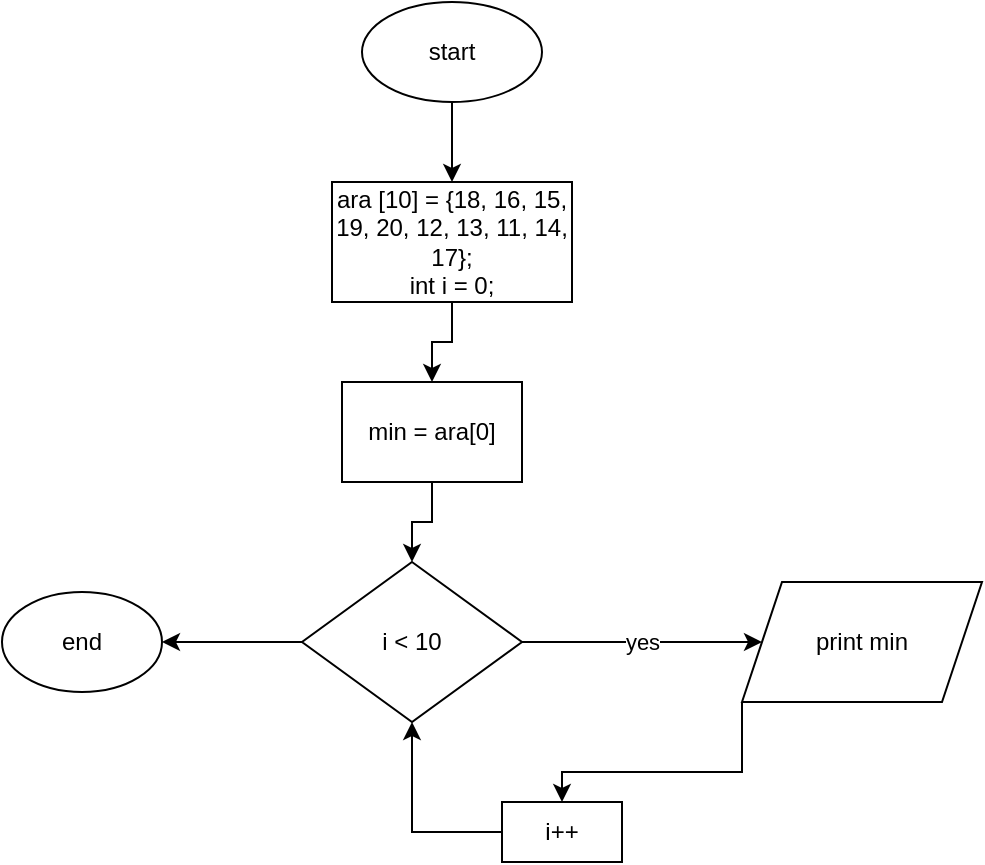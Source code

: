 <mxfile version="20.8.16" type="github">
  <diagram id="C5RBs43oDa-KdzZeNtuy" name="Page-1">
    <mxGraphModel dx="1641" dy="463" grid="1" gridSize="10" guides="1" tooltips="1" connect="1" arrows="1" fold="1" page="1" pageScale="1" pageWidth="827" pageHeight="1169" math="0" shadow="0">
      <root>
        <mxCell id="WIyWlLk6GJQsqaUBKTNV-0" />
        <mxCell id="WIyWlLk6GJQsqaUBKTNV-1" parent="WIyWlLk6GJQsqaUBKTNV-0" />
        <mxCell id="_7BD3cjRigsqIXlE5Apz-3" value="" style="edgeStyle=orthogonalEdgeStyle;rounded=0;orthogonalLoop=1;jettySize=auto;html=1;labelBackgroundColor=none;fontColor=default;" edge="1" parent="WIyWlLk6GJQsqaUBKTNV-1" source="_7BD3cjRigsqIXlE5Apz-1" target="_7BD3cjRigsqIXlE5Apz-2">
          <mxGeometry relative="1" as="geometry" />
        </mxCell>
        <mxCell id="_7BD3cjRigsqIXlE5Apz-1" value="start" style="ellipse;whiteSpace=wrap;html=1;labelBackgroundColor=none;" vertex="1" parent="WIyWlLk6GJQsqaUBKTNV-1">
          <mxGeometry x="110" y="30" width="90" height="50" as="geometry" />
        </mxCell>
        <mxCell id="_7BD3cjRigsqIXlE5Apz-5" value="" style="edgeStyle=orthogonalEdgeStyle;rounded=0;orthogonalLoop=1;jettySize=auto;html=1;labelBackgroundColor=none;fontColor=default;" edge="1" parent="WIyWlLk6GJQsqaUBKTNV-1" source="_7BD3cjRigsqIXlE5Apz-2" target="_7BD3cjRigsqIXlE5Apz-4">
          <mxGeometry relative="1" as="geometry" />
        </mxCell>
        <mxCell id="_7BD3cjRigsqIXlE5Apz-2" value="ara [10] = {18, 16, 15, 19, 20, 12, 13, 11, 14,&lt;br&gt;17};&lt;br&gt;int i = 0;" style="whiteSpace=wrap;html=1;labelBackgroundColor=none;" vertex="1" parent="WIyWlLk6GJQsqaUBKTNV-1">
          <mxGeometry x="95" y="120" width="120" height="60" as="geometry" />
        </mxCell>
        <mxCell id="_7BD3cjRigsqIXlE5Apz-19" value="" style="edgeStyle=orthogonalEdgeStyle;rounded=0;hachureGap=4;orthogonalLoop=1;jettySize=auto;html=1;fontFamily=Architects Daughter;fontSource=https%3A%2F%2Ffonts.googleapis.com%2Fcss%3Ffamily%3DArchitects%2BDaughter;fontSize=16;labelBackgroundColor=none;fontColor=default;" edge="1" parent="WIyWlLk6GJQsqaUBKTNV-1" source="_7BD3cjRigsqIXlE5Apz-4" target="_7BD3cjRigsqIXlE5Apz-8">
          <mxGeometry relative="1" as="geometry" />
        </mxCell>
        <mxCell id="_7BD3cjRigsqIXlE5Apz-4" value="min = ara[0]" style="whiteSpace=wrap;html=1;labelBackgroundColor=none;" vertex="1" parent="WIyWlLk6GJQsqaUBKTNV-1">
          <mxGeometry x="100" y="220" width="90" height="50" as="geometry" />
        </mxCell>
        <mxCell id="_7BD3cjRigsqIXlE5Apz-13" value="" style="edgeStyle=orthogonalEdgeStyle;rounded=0;orthogonalLoop=1;jettySize=auto;html=1;labelBackgroundColor=none;fontColor=default;" edge="1" parent="WIyWlLk6GJQsqaUBKTNV-1" source="_7BD3cjRigsqIXlE5Apz-8" target="_7BD3cjRigsqIXlE5Apz-12">
          <mxGeometry relative="1" as="geometry" />
        </mxCell>
        <mxCell id="_7BD3cjRigsqIXlE5Apz-21" value="yes" style="edgeStyle=orthogonalEdgeStyle;rounded=0;sketch=0;orthogonalLoop=1;jettySize=auto;html=1;exitX=1;exitY=0.5;exitDx=0;exitDy=0;" edge="1" parent="WIyWlLk6GJQsqaUBKTNV-1" source="_7BD3cjRigsqIXlE5Apz-8" target="_7BD3cjRigsqIXlE5Apz-11">
          <mxGeometry relative="1" as="geometry" />
        </mxCell>
        <mxCell id="_7BD3cjRigsqIXlE5Apz-8" value="i &amp;lt; 10" style="rhombus;whiteSpace=wrap;html=1;labelBackgroundColor=none;" vertex="1" parent="WIyWlLk6GJQsqaUBKTNV-1">
          <mxGeometry x="80" y="310" width="110" height="80" as="geometry" />
        </mxCell>
        <mxCell id="_7BD3cjRigsqIXlE5Apz-16" value="" style="edgeStyle=orthogonalEdgeStyle;rounded=0;orthogonalLoop=1;jettySize=auto;html=1;labelBackgroundColor=none;fontColor=default;" edge="1" parent="WIyWlLk6GJQsqaUBKTNV-1" source="_7BD3cjRigsqIXlE5Apz-11" target="_7BD3cjRigsqIXlE5Apz-15">
          <mxGeometry relative="1" as="geometry">
            <Array as="points">
              <mxPoint x="300" y="415" />
            </Array>
          </mxGeometry>
        </mxCell>
        <mxCell id="_7BD3cjRigsqIXlE5Apz-11" value="print min" style="shape=parallelogram;perimeter=parallelogramPerimeter;whiteSpace=wrap;html=1;fixedSize=1;labelBackgroundColor=none;" vertex="1" parent="WIyWlLk6GJQsqaUBKTNV-1">
          <mxGeometry x="300" y="320" width="120" height="60" as="geometry" />
        </mxCell>
        <mxCell id="_7BD3cjRigsqIXlE5Apz-12" value="end" style="ellipse;whiteSpace=wrap;html=1;labelBackgroundColor=none;" vertex="1" parent="WIyWlLk6GJQsqaUBKTNV-1">
          <mxGeometry x="-70" y="325" width="80" height="50" as="geometry" />
        </mxCell>
        <mxCell id="_7BD3cjRigsqIXlE5Apz-18" style="edgeStyle=orthogonalEdgeStyle;rounded=0;orthogonalLoop=1;jettySize=auto;html=1;exitX=0;exitY=0.5;exitDx=0;exitDy=0;entryX=0.5;entryY=1;entryDx=0;entryDy=0;labelBackgroundColor=none;fontColor=default;" edge="1" parent="WIyWlLk6GJQsqaUBKTNV-1" source="_7BD3cjRigsqIXlE5Apz-15" target="_7BD3cjRigsqIXlE5Apz-8">
          <mxGeometry relative="1" as="geometry" />
        </mxCell>
        <mxCell id="_7BD3cjRigsqIXlE5Apz-15" value="i++" style="whiteSpace=wrap;html=1;labelBackgroundColor=none;" vertex="1" parent="WIyWlLk6GJQsqaUBKTNV-1">
          <mxGeometry x="180" y="430" width="60" height="30" as="geometry" />
        </mxCell>
      </root>
    </mxGraphModel>
  </diagram>
</mxfile>
